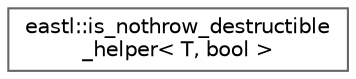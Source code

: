 digraph "类继承关系图"
{
 // LATEX_PDF_SIZE
  bgcolor="transparent";
  edge [fontname=Helvetica,fontsize=10,labelfontname=Helvetica,labelfontsize=10];
  node [fontname=Helvetica,fontsize=10,shape=box,height=0.2,width=0.4];
  rankdir="LR";
  Node0 [id="Node000000",label="eastl::is_nothrow_destructible\l_helper\< T, bool \>",height=0.2,width=0.4,color="grey40", fillcolor="white", style="filled",URL="$structeastl_1_1is__nothrow__destructible__helper.html",tooltip=" "];
}
